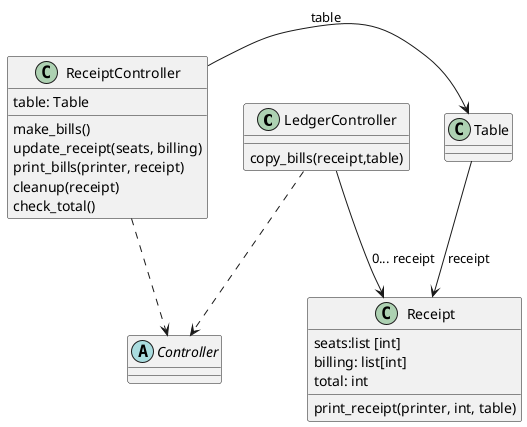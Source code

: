 @startuml
'https://plantuml.com/class-diagram
class LedgerController{
copy_bills(receipt,table)
}
abstract Controller{

}
class Receipt{
seats:list [int]
billing: list[int]
total: int

print_receipt(printer, int, table)

}
class Table
class ReceiptController{
table: Table
make_bills()
update_receipt(seats, billing)
print_bills(printer, receipt)
cleanup(receipt)
check_total()

}

ReceiptController..>Controller
LedgerController..>Controller
ReceiptController->Table:table
Table --> Receipt: receipt

LedgerController-->Receipt:0... receipt

@enduml